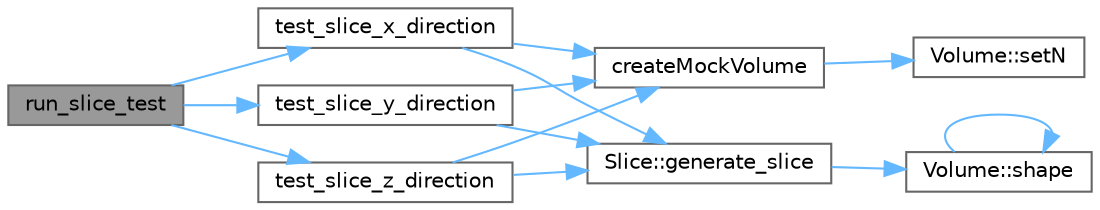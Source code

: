 digraph "run_slice_test"
{
 // LATEX_PDF_SIZE
  bgcolor="transparent";
  edge [fontname=Helvetica,fontsize=10,labelfontname=Helvetica,labelfontsize=10];
  node [fontname=Helvetica,fontsize=10,shape=box,height=0.2,width=0.4];
  rankdir="LR";
  Node1 [id="Node000001",label="run_slice_test",height=0.2,width=0.4,color="gray40", fillcolor="grey60", style="filled", fontcolor="black",tooltip=" "];
  Node1 -> Node2 [id="edge1_Node000001_Node000002",color="steelblue1",style="solid",tooltip=" "];
  Node2 [id="Node000002",label="test_slice_x_direction",height=0.2,width=0.4,color="grey40", fillcolor="white", style="filled",URL="$slice__test_8cpp.html#a676c2d50093c02c4112544c03433a399",tooltip=" "];
  Node2 -> Node3 [id="edge2_Node000002_Node000003",color="steelblue1",style="solid",tooltip=" "];
  Node3 [id="Node000003",label="createMockVolume",height=0.2,width=0.4,color="grey40", fillcolor="white", style="filled",URL="$slice__test_8cpp.html#ae4f6a1c2a9156a0b85c6128ae70f2d93",tooltip=" "];
  Node3 -> Node4 [id="edge3_Node000003_Node000004",color="steelblue1",style="solid",tooltip=" "];
  Node4 [id="Node000004",label="Volume::setN",height=0.2,width=0.4,color="grey40", fillcolor="white", style="filled",URL="$class_volume.html#aa2c5670621006497636a8a330d1477c7",tooltip=" "];
  Node2 -> Node5 [id="edge4_Node000002_Node000005",color="steelblue1",style="solid",tooltip=" "];
  Node5 [id="Node000005",label="Slice::generate_slice",height=0.2,width=0.4,color="grey40", fillcolor="white", style="filled",URL="$class_slice.html#adefabe09ca0bc485f110ba5e1e051226",tooltip=" "];
  Node5 -> Node6 [id="edge5_Node000005_Node000006",color="steelblue1",style="solid",tooltip=" "];
  Node6 [id="Node000006",label="Volume::shape",height=0.2,width=0.4,color="grey40", fillcolor="white", style="filled",URL="$class_volume.html#a653d442275162af3a77dfed3cd530e72",tooltip=" "];
  Node6 -> Node6 [id="edge6_Node000006_Node000006",color="steelblue1",style="solid",tooltip=" "];
  Node1 -> Node7 [id="edge7_Node000001_Node000007",color="steelblue1",style="solid",tooltip=" "];
  Node7 [id="Node000007",label="test_slice_y_direction",height=0.2,width=0.4,color="grey40", fillcolor="white", style="filled",URL="$slice__test_8cpp.html#a04f2766d18d932e4b995ff6e92311405",tooltip=" "];
  Node7 -> Node3 [id="edge8_Node000007_Node000003",color="steelblue1",style="solid",tooltip=" "];
  Node7 -> Node5 [id="edge9_Node000007_Node000005",color="steelblue1",style="solid",tooltip=" "];
  Node1 -> Node8 [id="edge10_Node000001_Node000008",color="steelblue1",style="solid",tooltip=" "];
  Node8 [id="Node000008",label="test_slice_z_direction",height=0.2,width=0.4,color="grey40", fillcolor="white", style="filled",URL="$slice__test_8cpp.html#a6efde995f45f45560c37c38cccb16de8",tooltip=" "];
  Node8 -> Node3 [id="edge11_Node000008_Node000003",color="steelblue1",style="solid",tooltip=" "];
  Node8 -> Node5 [id="edge12_Node000008_Node000005",color="steelblue1",style="solid",tooltip=" "];
}
